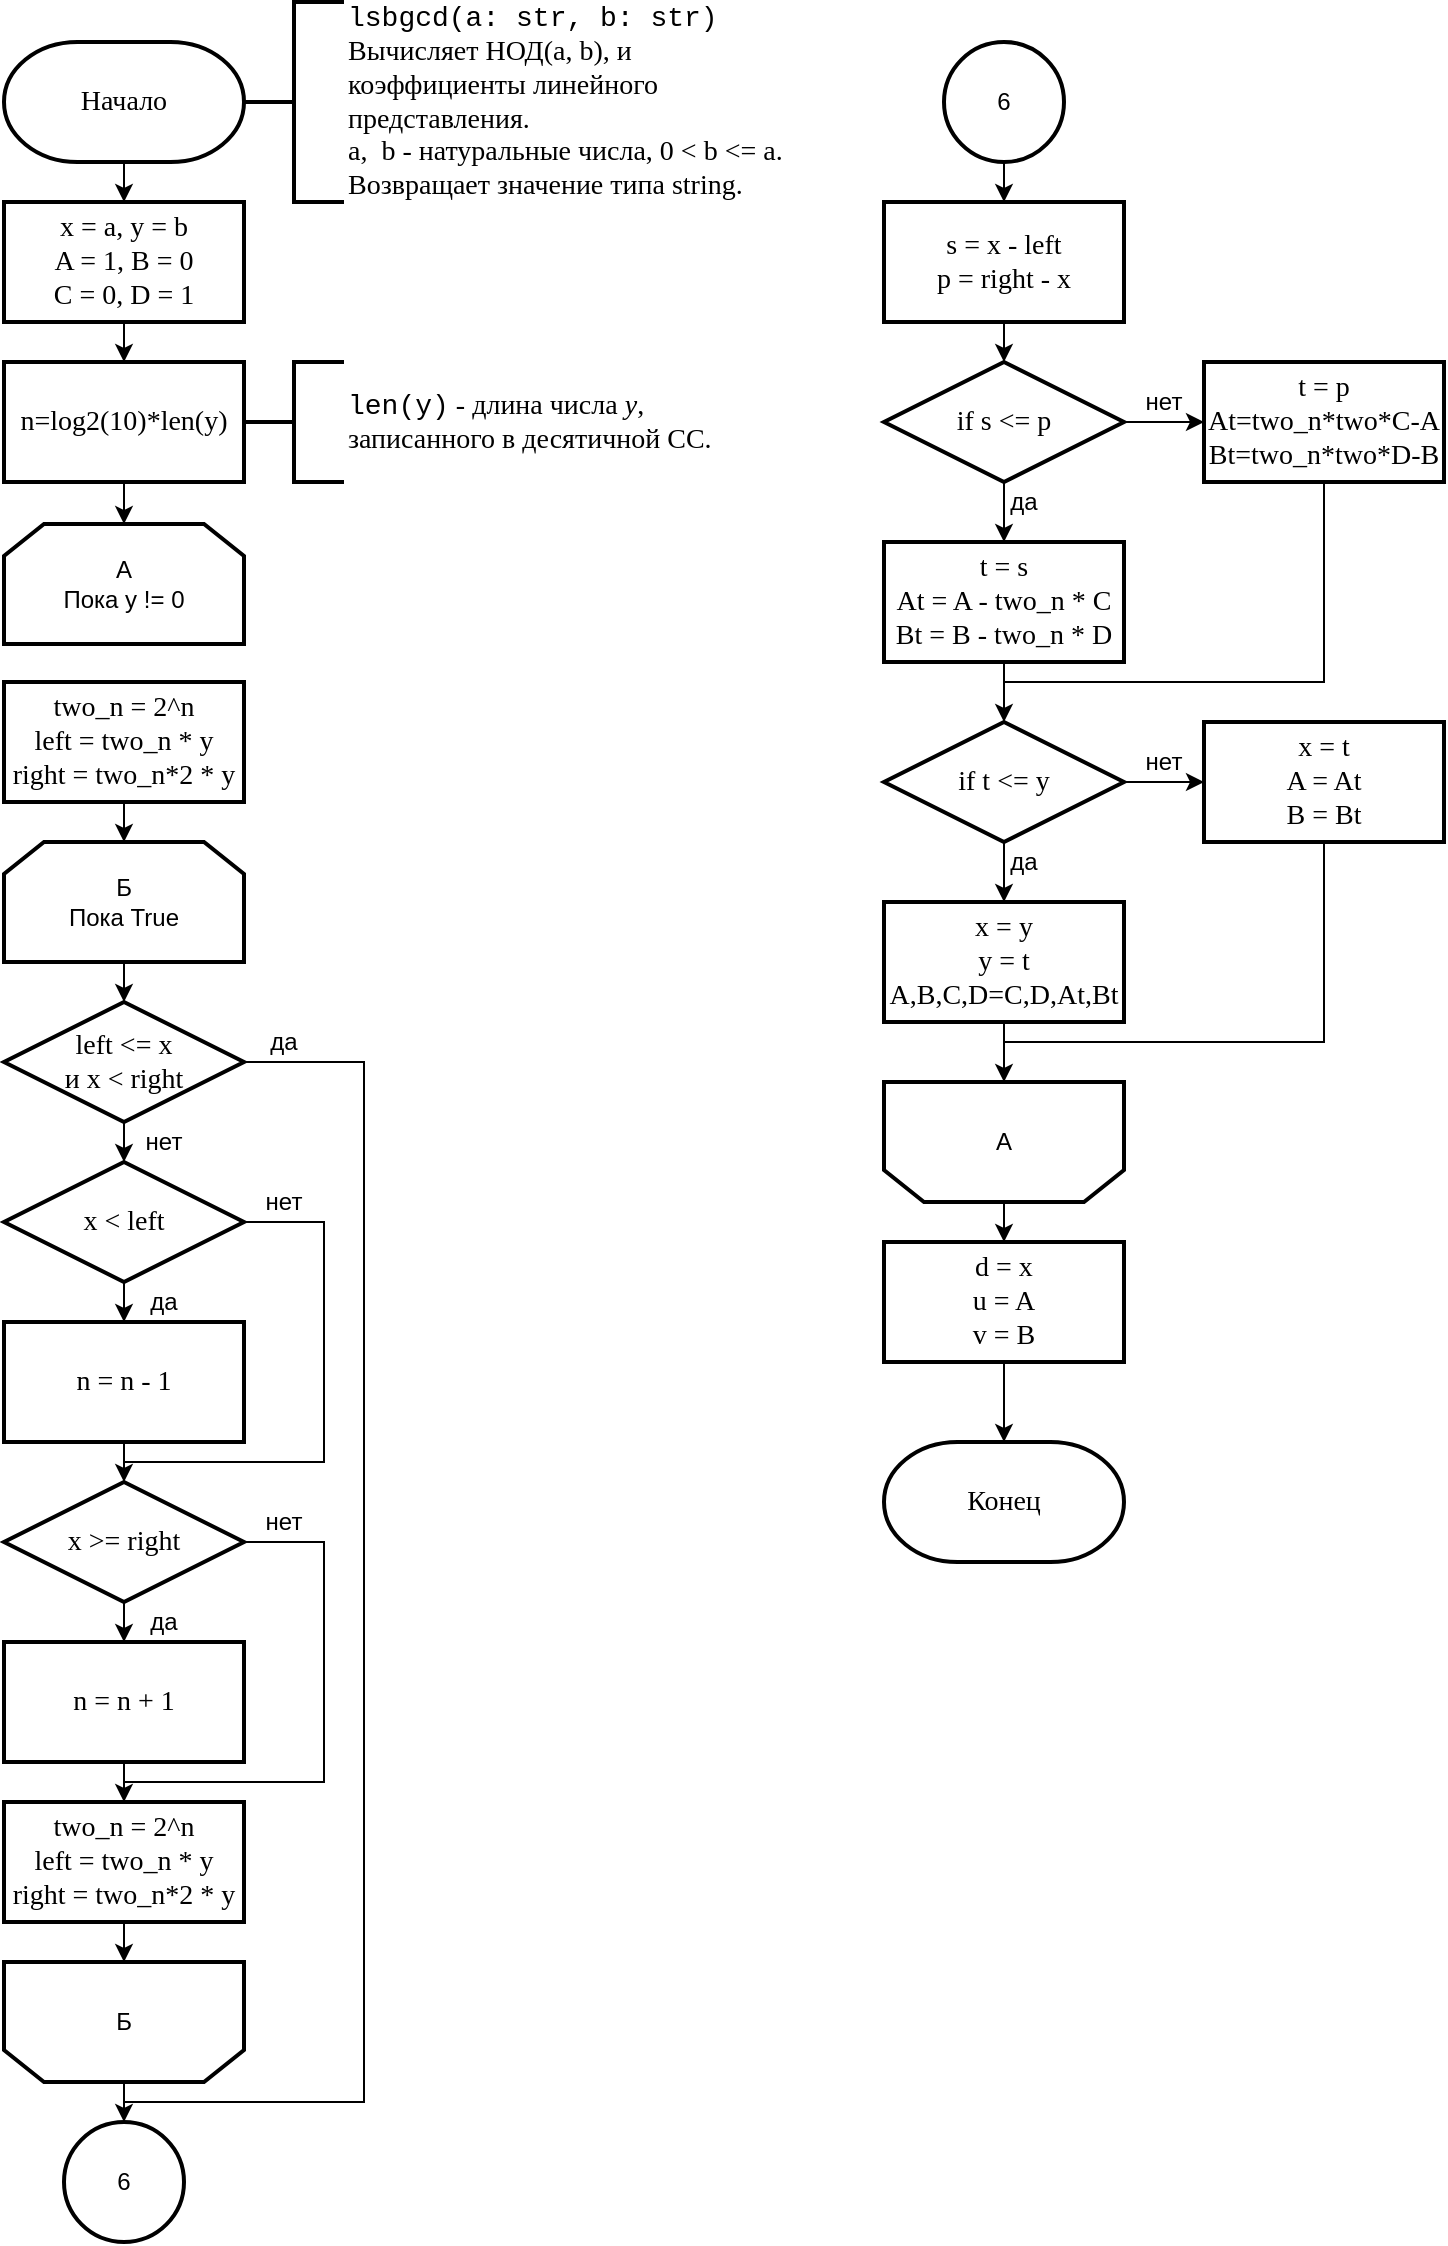 <mxfile version="14.4.8" type="device"><diagram id="5N-w4m_WWN2UFWL5QyTw" name="Page-1"><mxGraphModel dx="1422" dy="773" grid="1" gridSize="10" guides="1" tooltips="1" connect="1" arrows="1" fold="1" page="1" pageScale="1" pageWidth="827" pageHeight="1169" math="0" shadow="0"><root><mxCell id="0"/><mxCell id="1" parent="0"/><mxCell id="F2CCMCuxPvMB05uQWBhY-63" style="edgeStyle=orthogonalEdgeStyle;rounded=0;orthogonalLoop=1;jettySize=auto;html=1;exitX=0.5;exitY=1;exitDx=0;exitDy=0;exitPerimeter=0;entryX=0.5;entryY=0;entryDx=0;entryDy=0;" edge="1" parent="1" source="F2CCMCuxPvMB05uQWBhY-2" target="F2CCMCuxPvMB05uQWBhY-13"><mxGeometry relative="1" as="geometry"/></mxCell><mxCell id="F2CCMCuxPvMB05uQWBhY-2" value="Начало" style="strokeWidth=2;html=1;shape=mxgraph.flowchart.terminator;whiteSpace=wrap;fontSize=14;fontFamily=Times New Roman;" vertex="1" parent="1"><mxGeometry x="60" y="40" width="120" height="60" as="geometry"/></mxCell><mxCell id="F2CCMCuxPvMB05uQWBhY-3" value="&lt;div&gt;&lt;font face=&quot;Courier New&quot;&gt;lsbgcd(a: str, b: str)&lt;/font&gt;&lt;/div&gt;&lt;div&gt;Вычисляет НОД(a, b), и&lt;/div&gt;&lt;div&gt;коэффициенты линейного&lt;/div&gt;&lt;div&gt;представления.&lt;br&gt;&lt;/div&gt;&lt;div&gt;a,&amp;nbsp; b - натуральные числа, 0 &amp;lt; b &amp;lt;= a.&lt;br&gt;&lt;/div&gt;&lt;div&gt;Возвращает значение типа string.&lt;br&gt;&lt;/div&gt;" style="strokeWidth=2;html=1;shape=mxgraph.flowchart.annotation_2;align=left;labelPosition=right;pointerEvents=1;fontFamily=Times New Roman;fontSize=14;" vertex="1" parent="1"><mxGeometry x="180" y="20" width="50" height="100" as="geometry"/></mxCell><mxCell id="F2CCMCuxPvMB05uQWBhY-12" style="edgeStyle=orthogonalEdgeStyle;rounded=0;orthogonalLoop=1;jettySize=auto;html=1;exitX=0.5;exitY=1;exitDx=0;exitDy=0;entryX=0.5;entryY=0;entryDx=0;entryDy=0;" edge="1" parent="1" source="F2CCMCuxPvMB05uQWBhY-64" target="F2CCMCuxPvMB05uQWBhY-15"><mxGeometry relative="1" as="geometry"/></mxCell><mxCell id="F2CCMCuxPvMB05uQWBhY-13" value="&lt;div&gt;x = a, y = b&lt;/div&gt;&lt;div&gt;A = 1, B = 0&lt;/div&gt;&lt;div&gt;C = 0, D = 1&lt;br&gt;&lt;/div&gt;" style="rounded=0;whiteSpace=wrap;html=1;absoluteArcSize=1;arcSize=14;strokeWidth=2;fontFamily=Times New Roman;fontSize=14;" vertex="1" parent="1"><mxGeometry x="60" y="120" width="120" height="60" as="geometry"/></mxCell><mxCell id="F2CCMCuxPvMB05uQWBhY-15" value="А&lt;br&gt;Пока y != 0" style="shape=loopLimit;whiteSpace=wrap;html=1;strokeWidth=2;" vertex="1" parent="1"><mxGeometry x="60" y="281" width="120" height="60" as="geometry"/></mxCell><mxCell id="F2CCMCuxPvMB05uQWBhY-78" style="edgeStyle=orthogonalEdgeStyle;rounded=0;orthogonalLoop=1;jettySize=auto;html=1;exitX=0.5;exitY=1;exitDx=0;exitDy=0;entryX=0.5;entryY=0;entryDx=0;entryDy=0;entryPerimeter=0;" edge="1" parent="1" source="F2CCMCuxPvMB05uQWBhY-17" target="F2CCMCuxPvMB05uQWBhY-71"><mxGeometry relative="1" as="geometry"/></mxCell><mxCell id="F2CCMCuxPvMB05uQWBhY-17" value="&lt;div&gt;Б&lt;/div&gt;Пока True" style="shape=loopLimit;whiteSpace=wrap;html=1;strokeWidth=2;" vertex="1" parent="1"><mxGeometry x="60" y="440" width="120" height="60" as="geometry"/></mxCell><mxCell id="F2CCMCuxPvMB05uQWBhY-101" style="edgeStyle=orthogonalEdgeStyle;rounded=0;orthogonalLoop=1;jettySize=auto;html=1;exitX=0.5;exitY=1;exitDx=0;exitDy=0;entryX=0.5;entryY=0;entryDx=0;entryDy=0;endArrow=classic;endFill=1;" edge="1" parent="1" source="F2CCMCuxPvMB05uQWBhY-31" target="F2CCMCuxPvMB05uQWBhY-35"><mxGeometry relative="1" as="geometry"/></mxCell><mxCell id="F2CCMCuxPvMB05uQWBhY-31" value="6" style="ellipse;whiteSpace=wrap;html=1;aspect=fixed;strokeWidth=2;" vertex="1" parent="1"><mxGeometry x="530" y="40" width="60" height="60" as="geometry"/></mxCell><mxCell id="F2CCMCuxPvMB05uQWBhY-34" style="edgeStyle=orthogonalEdgeStyle;rounded=0;orthogonalLoop=1;jettySize=auto;html=1;exitX=0.5;exitY=1;exitDx=0;exitDy=0;entryX=0.5;entryY=0;entryDx=0;entryDy=0;entryPerimeter=0;" edge="1" parent="1" source="F2CCMCuxPvMB05uQWBhY-35" target="F2CCMCuxPvMB05uQWBhY-38"><mxGeometry relative="1" as="geometry"/></mxCell><mxCell id="F2CCMCuxPvMB05uQWBhY-35" value="&lt;div&gt;s = x - left&lt;/div&gt;&lt;div&gt;p = right - x&lt;br&gt;&lt;/div&gt;" style="rounded=0;whiteSpace=wrap;html=1;absoluteArcSize=1;arcSize=14;strokeWidth=2;fontFamily=Times New Roman;fontSize=14;" vertex="1" parent="1"><mxGeometry x="500" y="120" width="120" height="60" as="geometry"/></mxCell><mxCell id="F2CCMCuxPvMB05uQWBhY-36" style="edgeStyle=orthogonalEdgeStyle;rounded=0;orthogonalLoop=1;jettySize=auto;html=1;exitX=0.5;exitY=1;exitDx=0;exitDy=0;exitPerimeter=0;entryX=0.5;entryY=0;entryDx=0;entryDy=0;" edge="1" parent="1" source="F2CCMCuxPvMB05uQWBhY-38" target="F2CCMCuxPvMB05uQWBhY-40"><mxGeometry relative="1" as="geometry"/></mxCell><mxCell id="F2CCMCuxPvMB05uQWBhY-37" style="edgeStyle=orthogonalEdgeStyle;rounded=0;orthogonalLoop=1;jettySize=auto;html=1;exitX=1;exitY=0.5;exitDx=0;exitDy=0;exitPerimeter=0;entryX=0;entryY=0.5;entryDx=0;entryDy=0;" edge="1" parent="1" source="F2CCMCuxPvMB05uQWBhY-38" target="F2CCMCuxPvMB05uQWBhY-42"><mxGeometry relative="1" as="geometry"/></mxCell><mxCell id="F2CCMCuxPvMB05uQWBhY-38" value="if s &amp;lt;= p" style="strokeWidth=2;html=1;shape=mxgraph.flowchart.decision;whiteSpace=wrap;rounded=0;fontFamily=Times New Roman;fontSize=14;" vertex="1" parent="1"><mxGeometry x="500" y="200" width="120" height="60" as="geometry"/></mxCell><mxCell id="F2CCMCuxPvMB05uQWBhY-39" style="edgeStyle=orthogonalEdgeStyle;rounded=0;orthogonalLoop=1;jettySize=auto;html=1;exitX=0.5;exitY=1;exitDx=0;exitDy=0;entryX=0.5;entryY=1;entryDx=0;entryDy=0;" edge="1" parent="1" source="F2CCMCuxPvMB05uQWBhY-40"><mxGeometry relative="1" as="geometry"><mxPoint x="560" y="380" as="targetPoint"/></mxGeometry></mxCell><mxCell id="F2CCMCuxPvMB05uQWBhY-40" value="&lt;div&gt;t = s&lt;/div&gt;&lt;div&gt;At = A - two_n * C&lt;/div&gt;&lt;div&gt;Bt = B - two_n * D&lt;br&gt;&lt;/div&gt;" style="rounded=0;whiteSpace=wrap;html=1;absoluteArcSize=1;arcSize=14;strokeWidth=2;fontFamily=Times New Roman;fontSize=14;" vertex="1" parent="1"><mxGeometry x="500" y="290" width="120" height="60" as="geometry"/></mxCell><mxCell id="F2CCMCuxPvMB05uQWBhY-41" style="edgeStyle=orthogonalEdgeStyle;rounded=0;orthogonalLoop=1;jettySize=auto;html=1;exitX=0.5;exitY=1;exitDx=0;exitDy=0;endArrow=none;endFill=0;" edge="1" parent="1" source="F2CCMCuxPvMB05uQWBhY-42"><mxGeometry relative="1" as="geometry"><mxPoint x="560" y="360" as="targetPoint"/><Array as="points"><mxPoint x="720" y="360"/></Array></mxGeometry></mxCell><mxCell id="F2CCMCuxPvMB05uQWBhY-42" value="t = p&lt;br&gt;&lt;div&gt;At=two_n*two*C-A&lt;/div&gt;&lt;div&gt;Bt=two_n*two*D-B&lt;/div&gt;" style="rounded=0;whiteSpace=wrap;html=1;absoluteArcSize=1;arcSize=14;strokeWidth=2;fontFamily=Times New Roman;fontSize=14;" vertex="1" parent="1"><mxGeometry x="660" y="200" width="120" height="60" as="geometry"/></mxCell><mxCell id="F2CCMCuxPvMB05uQWBhY-52" style="edgeStyle=orthogonalEdgeStyle;rounded=0;orthogonalLoop=1;jettySize=auto;html=1;exitX=0.5;exitY=1;exitDx=0;exitDy=0;entryX=0.5;entryY=0;entryDx=0;entryDy=0;entryPerimeter=0;" edge="1" parent="1" source="F2CCMCuxPvMB05uQWBhY-53" target="F2CCMCuxPvMB05uQWBhY-56"><mxGeometry relative="1" as="geometry"/></mxCell><mxCell id="F2CCMCuxPvMB05uQWBhY-53" value="&lt;div&gt;d = x&lt;/div&gt;&lt;div&gt;u = A&lt;/div&gt;&lt;div&gt;v = B&lt;br&gt;&lt;/div&gt;" style="rounded=0;whiteSpace=wrap;html=1;absoluteArcSize=1;arcSize=14;strokeWidth=2;fontFamily=Times New Roman;fontSize=14;" vertex="1" parent="1"><mxGeometry x="500" y="640" width="120" height="60" as="geometry"/></mxCell><mxCell id="F2CCMCuxPvMB05uQWBhY-56" value="Конец" style="strokeWidth=2;html=1;shape=mxgraph.flowchart.terminator;whiteSpace=wrap;fontSize=14;fontFamily=Times New Roman;" vertex="1" parent="1"><mxGeometry x="500" y="740" width="120" height="60" as="geometry"/></mxCell><mxCell id="F2CCMCuxPvMB05uQWBhY-59" value="нет" style="text;html=1;strokeColor=none;fillColor=none;align=center;verticalAlign=middle;whiteSpace=wrap;rounded=0;" vertex="1" parent="1"><mxGeometry x="630" y="210" width="20" height="20" as="geometry"/></mxCell><mxCell id="F2CCMCuxPvMB05uQWBhY-62" value="да" style="text;html=1;strokeColor=none;fillColor=none;align=center;verticalAlign=middle;whiteSpace=wrap;rounded=0;" vertex="1" parent="1"><mxGeometry x="560" y="260" width="20" height="20" as="geometry"/></mxCell><mxCell id="F2CCMCuxPvMB05uQWBhY-64" value="n=log2(10)*len(y)" style="rounded=0;whiteSpace=wrap;html=1;absoluteArcSize=1;arcSize=14;strokeWidth=2;fontFamily=Times New Roman;fontSize=14;" vertex="1" parent="1"><mxGeometry x="60" y="200" width="120" height="60" as="geometry"/></mxCell><mxCell id="F2CCMCuxPvMB05uQWBhY-65" style="edgeStyle=orthogonalEdgeStyle;rounded=0;orthogonalLoop=1;jettySize=auto;html=1;exitX=0.5;exitY=1;exitDx=0;exitDy=0;entryX=0.5;entryY=0;entryDx=0;entryDy=0;" edge="1" parent="1" source="F2CCMCuxPvMB05uQWBhY-13" target="F2CCMCuxPvMB05uQWBhY-64"><mxGeometry relative="1" as="geometry"><mxPoint x="120" y="180" as="sourcePoint"/><mxPoint x="120" y="281" as="targetPoint"/></mxGeometry></mxCell><mxCell id="F2CCMCuxPvMB05uQWBhY-66" value="&lt;div&gt;&lt;font style=&quot;font-size: 14px&quot; face=&quot;Times New Roman&quot;&gt;&lt;font face=&quot;Courier New&quot;&gt;len(y)&lt;/font&gt; - длина числа &lt;i&gt;y&lt;/i&gt;,&lt;/font&gt;&lt;/div&gt;&lt;div&gt;&lt;font style=&quot;font-size: 14px&quot; face=&quot;Times New Roman&quot;&gt;записанного в десятичной СС.&lt;/font&gt;&lt;br&gt;&lt;/div&gt;" style="strokeWidth=2;html=1;shape=mxgraph.flowchart.annotation_2;align=left;labelPosition=right;pointerEvents=1;" vertex="1" parent="1"><mxGeometry x="180" y="200" width="50" height="60" as="geometry"/></mxCell><mxCell id="F2CCMCuxPvMB05uQWBhY-93" style="edgeStyle=orthogonalEdgeStyle;rounded=0;orthogonalLoop=1;jettySize=auto;html=1;exitX=0.5;exitY=0;exitDx=0;exitDy=0;entryX=0.5;entryY=0;entryDx=0;entryDy=0;" edge="1" parent="1" source="F2CCMCuxPvMB05uQWBhY-68" target="F2CCMCuxPvMB05uQWBhY-92"><mxGeometry relative="1" as="geometry"/></mxCell><mxCell id="F2CCMCuxPvMB05uQWBhY-68" value="Б" style="shape=loopLimit;whiteSpace=wrap;html=1;strokeWidth=2;direction=west;" vertex="1" parent="1"><mxGeometry x="60" y="1000" width="120" height="60" as="geometry"/></mxCell><mxCell id="F2CCMCuxPvMB05uQWBhY-82" style="edgeStyle=orthogonalEdgeStyle;rounded=0;orthogonalLoop=1;jettySize=auto;html=1;exitX=0.5;exitY=1;exitDx=0;exitDy=0;exitPerimeter=0;entryX=0.5;entryY=0;entryDx=0;entryDy=0;entryPerimeter=0;" edge="1" parent="1" source="F2CCMCuxPvMB05uQWBhY-71" target="F2CCMCuxPvMB05uQWBhY-81"><mxGeometry relative="1" as="geometry"/></mxCell><mxCell id="F2CCMCuxPvMB05uQWBhY-94" style="edgeStyle=orthogonalEdgeStyle;rounded=0;orthogonalLoop=1;jettySize=auto;html=1;exitX=1;exitY=0.5;exitDx=0;exitDy=0;exitPerimeter=0;endArrow=none;endFill=0;" edge="1" parent="1" source="F2CCMCuxPvMB05uQWBhY-71"><mxGeometry relative="1" as="geometry"><mxPoint x="120" y="1070" as="targetPoint"/><Array as="points"><mxPoint x="240" y="550"/><mxPoint x="240" y="1070"/></Array></mxGeometry></mxCell><mxCell id="F2CCMCuxPvMB05uQWBhY-71" value="left &amp;lt;= x&lt;br&gt;и x &amp;lt; right" style="strokeWidth=2;html=1;shape=mxgraph.flowchart.decision;whiteSpace=wrap;rounded=0;fontFamily=Times New Roman;fontSize=14;" vertex="1" parent="1"><mxGeometry x="60" y="520" width="120" height="60" as="geometry"/></mxCell><mxCell id="F2CCMCuxPvMB05uQWBhY-76" value="да" style="text;html=1;strokeColor=none;fillColor=none;align=center;verticalAlign=middle;whiteSpace=wrap;rounded=0;" vertex="1" parent="1"><mxGeometry x="190" y="530" width="20" height="20" as="geometry"/></mxCell><mxCell id="F2CCMCuxPvMB05uQWBhY-77" value="нет" style="text;html=1;strokeColor=none;fillColor=none;align=center;verticalAlign=middle;whiteSpace=wrap;rounded=0;" vertex="1" parent="1"><mxGeometry x="130" y="580" width="20" height="20" as="geometry"/></mxCell><mxCell id="F2CCMCuxPvMB05uQWBhY-80" style="edgeStyle=orthogonalEdgeStyle;rounded=0;orthogonalLoop=1;jettySize=auto;html=1;exitX=0.5;exitY=1;exitDx=0;exitDy=0;entryX=0.5;entryY=0;entryDx=0;entryDy=0;" edge="1" parent="1" source="F2CCMCuxPvMB05uQWBhY-79" target="F2CCMCuxPvMB05uQWBhY-17"><mxGeometry relative="1" as="geometry"/></mxCell><mxCell id="F2CCMCuxPvMB05uQWBhY-79" value="&lt;div&gt;two_n = 2^n&lt;/div&gt;&lt;div&gt;left = two_n * y&lt;/div&gt;&lt;div&gt;right = two_n*2 * y&lt;br&gt;&lt;/div&gt;" style="rounded=0;whiteSpace=wrap;html=1;absoluteArcSize=1;arcSize=14;strokeWidth=2;fontFamily=Times New Roman;fontSize=14;" vertex="1" parent="1"><mxGeometry x="60" y="360" width="120" height="60" as="geometry"/></mxCell><mxCell id="F2CCMCuxPvMB05uQWBhY-85" style="edgeStyle=orthogonalEdgeStyle;rounded=0;orthogonalLoop=1;jettySize=auto;html=1;exitX=0.5;exitY=1;exitDx=0;exitDy=0;exitPerimeter=0;" edge="1" parent="1" source="F2CCMCuxPvMB05uQWBhY-81" target="F2CCMCuxPvMB05uQWBhY-84"><mxGeometry relative="1" as="geometry"/></mxCell><mxCell id="F2CCMCuxPvMB05uQWBhY-96" style="edgeStyle=orthogonalEdgeStyle;rounded=0;orthogonalLoop=1;jettySize=auto;html=1;exitX=1;exitY=0.5;exitDx=0;exitDy=0;exitPerimeter=0;endArrow=none;endFill=0;" edge="1" parent="1" source="F2CCMCuxPvMB05uQWBhY-81"><mxGeometry relative="1" as="geometry"><mxPoint x="120" y="740" as="targetPoint"/><Array as="points"><mxPoint x="220" y="630"/><mxPoint x="220" y="750"/><mxPoint x="120" y="750"/></Array></mxGeometry></mxCell><mxCell id="F2CCMCuxPvMB05uQWBhY-81" value="x &amp;lt; left" style="strokeWidth=2;html=1;shape=mxgraph.flowchart.decision;whiteSpace=wrap;rounded=0;fontFamily=Times New Roman;fontSize=14;" vertex="1" parent="1"><mxGeometry x="60" y="600" width="120" height="60" as="geometry"/></mxCell><mxCell id="F2CCMCuxPvMB05uQWBhY-88" style="edgeStyle=orthogonalEdgeStyle;rounded=0;orthogonalLoop=1;jettySize=auto;html=1;exitX=0.5;exitY=1;exitDx=0;exitDy=0;exitPerimeter=0;entryX=0.5;entryY=0;entryDx=0;entryDy=0;" edge="1" parent="1" source="F2CCMCuxPvMB05uQWBhY-83" target="F2CCMCuxPvMB05uQWBhY-87"><mxGeometry relative="1" as="geometry"/></mxCell><mxCell id="F2CCMCuxPvMB05uQWBhY-98" style="edgeStyle=orthogonalEdgeStyle;rounded=0;orthogonalLoop=1;jettySize=auto;html=1;exitX=1;exitY=0.5;exitDx=0;exitDy=0;exitPerimeter=0;endArrow=none;endFill=0;" edge="1" parent="1" source="F2CCMCuxPvMB05uQWBhY-83"><mxGeometry relative="1" as="geometry"><mxPoint x="120" y="910" as="targetPoint"/><Array as="points"><mxPoint x="220" y="790"/><mxPoint x="220" y="910"/></Array></mxGeometry></mxCell><mxCell id="F2CCMCuxPvMB05uQWBhY-83" value="x &amp;gt;= right" style="strokeWidth=2;html=1;shape=mxgraph.flowchart.decision;whiteSpace=wrap;rounded=0;fontFamily=Times New Roman;fontSize=14;" vertex="1" parent="1"><mxGeometry x="60" y="760" width="120" height="60" as="geometry"/></mxCell><mxCell id="F2CCMCuxPvMB05uQWBhY-86" style="edgeStyle=orthogonalEdgeStyle;rounded=0;orthogonalLoop=1;jettySize=auto;html=1;exitX=0.5;exitY=1;exitDx=0;exitDy=0;entryX=0.5;entryY=0;entryDx=0;entryDy=0;entryPerimeter=0;" edge="1" parent="1" source="F2CCMCuxPvMB05uQWBhY-84" target="F2CCMCuxPvMB05uQWBhY-83"><mxGeometry relative="1" as="geometry"/></mxCell><mxCell id="F2CCMCuxPvMB05uQWBhY-84" value="n = n - 1" style="rounded=0;whiteSpace=wrap;html=1;absoluteArcSize=1;arcSize=14;strokeWidth=2;fontFamily=Times New Roman;fontSize=14;" vertex="1" parent="1"><mxGeometry x="60" y="680" width="120" height="60" as="geometry"/></mxCell><mxCell id="F2CCMCuxPvMB05uQWBhY-90" style="edgeStyle=orthogonalEdgeStyle;rounded=0;orthogonalLoop=1;jettySize=auto;html=1;exitX=0.5;exitY=1;exitDx=0;exitDy=0;entryX=0.5;entryY=0;entryDx=0;entryDy=0;" edge="1" parent="1" source="F2CCMCuxPvMB05uQWBhY-87" target="F2CCMCuxPvMB05uQWBhY-89"><mxGeometry relative="1" as="geometry"/></mxCell><mxCell id="F2CCMCuxPvMB05uQWBhY-87" value="n = n + 1" style="rounded=0;whiteSpace=wrap;html=1;absoluteArcSize=1;arcSize=14;strokeWidth=2;fontFamily=Times New Roman;fontSize=14;" vertex="1" parent="1"><mxGeometry x="60" y="840" width="120" height="60" as="geometry"/></mxCell><mxCell id="F2CCMCuxPvMB05uQWBhY-91" style="edgeStyle=orthogonalEdgeStyle;rounded=0;orthogonalLoop=1;jettySize=auto;html=1;exitX=0.5;exitY=1;exitDx=0;exitDy=0;entryX=0.5;entryY=1;entryDx=0;entryDy=0;" edge="1" parent="1" source="F2CCMCuxPvMB05uQWBhY-89" target="F2CCMCuxPvMB05uQWBhY-68"><mxGeometry relative="1" as="geometry"/></mxCell><mxCell id="F2CCMCuxPvMB05uQWBhY-89" value="&lt;div&gt;two_n = 2^n&lt;/div&gt;&lt;div&gt;left = two_n * y&lt;/div&gt;&lt;div&gt;right = two_n*2 * y&lt;br&gt;&lt;/div&gt;" style="rounded=0;whiteSpace=wrap;html=1;absoluteArcSize=1;arcSize=14;strokeWidth=2;fontFamily=Times New Roman;fontSize=14;" vertex="1" parent="1"><mxGeometry x="60" y="920" width="120" height="60" as="geometry"/></mxCell><mxCell id="F2CCMCuxPvMB05uQWBhY-92" value="6" style="ellipse;whiteSpace=wrap;html=1;aspect=fixed;strokeWidth=2;" vertex="1" parent="1"><mxGeometry x="90" y="1080" width="60" height="60" as="geometry"/></mxCell><mxCell id="F2CCMCuxPvMB05uQWBhY-95" value="да" style="text;html=1;strokeColor=none;fillColor=none;align=center;verticalAlign=middle;whiteSpace=wrap;rounded=0;" vertex="1" parent="1"><mxGeometry x="130" y="660" width="20" height="20" as="geometry"/></mxCell><mxCell id="F2CCMCuxPvMB05uQWBhY-97" value="нет" style="text;html=1;strokeColor=none;fillColor=none;align=center;verticalAlign=middle;whiteSpace=wrap;rounded=0;" vertex="1" parent="1"><mxGeometry x="190" y="610" width="20" height="20" as="geometry"/></mxCell><mxCell id="F2CCMCuxPvMB05uQWBhY-99" value="нет" style="text;html=1;strokeColor=none;fillColor=none;align=center;verticalAlign=middle;whiteSpace=wrap;rounded=0;" vertex="1" parent="1"><mxGeometry x="190" y="770" width="20" height="20" as="geometry"/></mxCell><mxCell id="F2CCMCuxPvMB05uQWBhY-100" value="да" style="text;html=1;strokeColor=none;fillColor=none;align=center;verticalAlign=middle;whiteSpace=wrap;rounded=0;" vertex="1" parent="1"><mxGeometry x="130" y="820" width="20" height="20" as="geometry"/></mxCell><mxCell id="F2CCMCuxPvMB05uQWBhY-102" style="edgeStyle=orthogonalEdgeStyle;rounded=0;orthogonalLoop=1;jettySize=auto;html=1;exitX=0.5;exitY=1;exitDx=0;exitDy=0;exitPerimeter=0;entryX=0.5;entryY=0;entryDx=0;entryDy=0;" edge="1" parent="1" source="F2CCMCuxPvMB05uQWBhY-104" target="F2CCMCuxPvMB05uQWBhY-106"><mxGeometry relative="1" as="geometry"/></mxCell><mxCell id="F2CCMCuxPvMB05uQWBhY-103" style="edgeStyle=orthogonalEdgeStyle;rounded=0;orthogonalLoop=1;jettySize=auto;html=1;exitX=1;exitY=0.5;exitDx=0;exitDy=0;exitPerimeter=0;entryX=0;entryY=0.5;entryDx=0;entryDy=0;" edge="1" parent="1" source="F2CCMCuxPvMB05uQWBhY-104" target="F2CCMCuxPvMB05uQWBhY-108"><mxGeometry relative="1" as="geometry"/></mxCell><mxCell id="F2CCMCuxPvMB05uQWBhY-104" value="if t &amp;lt;= y" style="strokeWidth=2;html=1;shape=mxgraph.flowchart.decision;whiteSpace=wrap;rounded=0;fontFamily=Times New Roman;fontSize=14;" vertex="1" parent="1"><mxGeometry x="500" y="380" width="120" height="60" as="geometry"/></mxCell><mxCell id="F2CCMCuxPvMB05uQWBhY-105" style="edgeStyle=orthogonalEdgeStyle;rounded=0;orthogonalLoop=1;jettySize=auto;html=1;exitX=0.5;exitY=1;exitDx=0;exitDy=0;entryX=0.5;entryY=1;entryDx=0;entryDy=0;" edge="1" parent="1" source="F2CCMCuxPvMB05uQWBhY-106"><mxGeometry relative="1" as="geometry"><mxPoint x="560" y="560" as="targetPoint"/></mxGeometry></mxCell><mxCell id="F2CCMCuxPvMB05uQWBhY-106" value="x = y&lt;br&gt;y = t&lt;br&gt;A,B,C,D=C,D,At,Bt" style="rounded=0;whiteSpace=wrap;html=1;absoluteArcSize=1;arcSize=14;strokeWidth=2;fontFamily=Times New Roman;fontSize=14;" vertex="1" parent="1"><mxGeometry x="500" y="470" width="120" height="60" as="geometry"/></mxCell><mxCell id="F2CCMCuxPvMB05uQWBhY-107" style="edgeStyle=orthogonalEdgeStyle;rounded=0;orthogonalLoop=1;jettySize=auto;html=1;exitX=0.5;exitY=1;exitDx=0;exitDy=0;endArrow=none;endFill=0;" edge="1" parent="1" source="F2CCMCuxPvMB05uQWBhY-108"><mxGeometry relative="1" as="geometry"><mxPoint x="560" y="540" as="targetPoint"/><Array as="points"><mxPoint x="720" y="540"/></Array></mxGeometry></mxCell><mxCell id="F2CCMCuxPvMB05uQWBhY-108" value="x = t&lt;br&gt;A = At&lt;br&gt;B = Bt" style="rounded=0;whiteSpace=wrap;html=1;absoluteArcSize=1;arcSize=14;strokeWidth=2;fontFamily=Times New Roman;fontSize=14;" vertex="1" parent="1"><mxGeometry x="660" y="380" width="120" height="60" as="geometry"/></mxCell><mxCell id="F2CCMCuxPvMB05uQWBhY-109" value="нет" style="text;html=1;strokeColor=none;fillColor=none;align=center;verticalAlign=middle;whiteSpace=wrap;rounded=0;" vertex="1" parent="1"><mxGeometry x="630" y="390" width="20" height="20" as="geometry"/></mxCell><mxCell id="F2CCMCuxPvMB05uQWBhY-110" value="да" style="text;html=1;strokeColor=none;fillColor=none;align=center;verticalAlign=middle;whiteSpace=wrap;rounded=0;" vertex="1" parent="1"><mxGeometry x="560" y="440" width="20" height="20" as="geometry"/></mxCell><mxCell id="F2CCMCuxPvMB05uQWBhY-112" style="edgeStyle=orthogonalEdgeStyle;rounded=0;orthogonalLoop=1;jettySize=auto;html=1;exitX=0.5;exitY=0;exitDx=0;exitDy=0;entryX=0.5;entryY=0;entryDx=0;entryDy=0;endArrow=classic;endFill=1;" edge="1" parent="1" source="F2CCMCuxPvMB05uQWBhY-111" target="F2CCMCuxPvMB05uQWBhY-53"><mxGeometry relative="1" as="geometry"/></mxCell><mxCell id="F2CCMCuxPvMB05uQWBhY-111" value="А" style="shape=loopLimit;whiteSpace=wrap;html=1;strokeWidth=2;direction=west;" vertex="1" parent="1"><mxGeometry x="500" y="560" width="120" height="60" as="geometry"/></mxCell></root></mxGraphModel></diagram></mxfile>